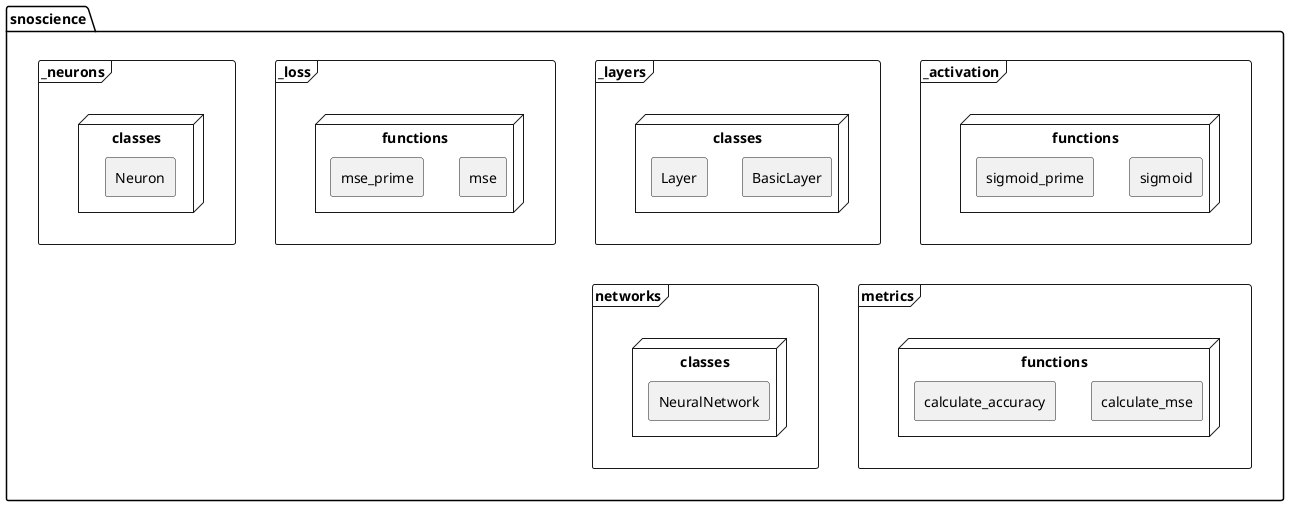@startuml

skinparam componentStyle rectangle
skinparam linetype ortho

package snoscience {

    frame _activation {

        node functions {

            component sigmoid {
            }

            component sigmoid_prime {
            }
        }
    }

    frame _layers {

        node classes {

            component BasicLayer {
            }

            component Layer {
            }
        }
    }

    frame _loss {

        node functions {

            component mse {
            }

            component mse_prime {
            }
        }
    }

    frame _neurons {

        node classes {

            component Neuron {
            }
        }
    }

    frame metrics {

        node functions {

            component calculate_mse {
            }

            component calculate_accuracy {
            }
        }
    }

    frame networks {

        node classes {

            component NeuralNetwork {
            }
        }
    }
}

_activation -[hidden]> _layers
_layers -[hidden]> _loss
_loss -[hidden]> _neurons

_activation -[hidden]-> metrics
metrics -[hidden]> networks

@enduml
